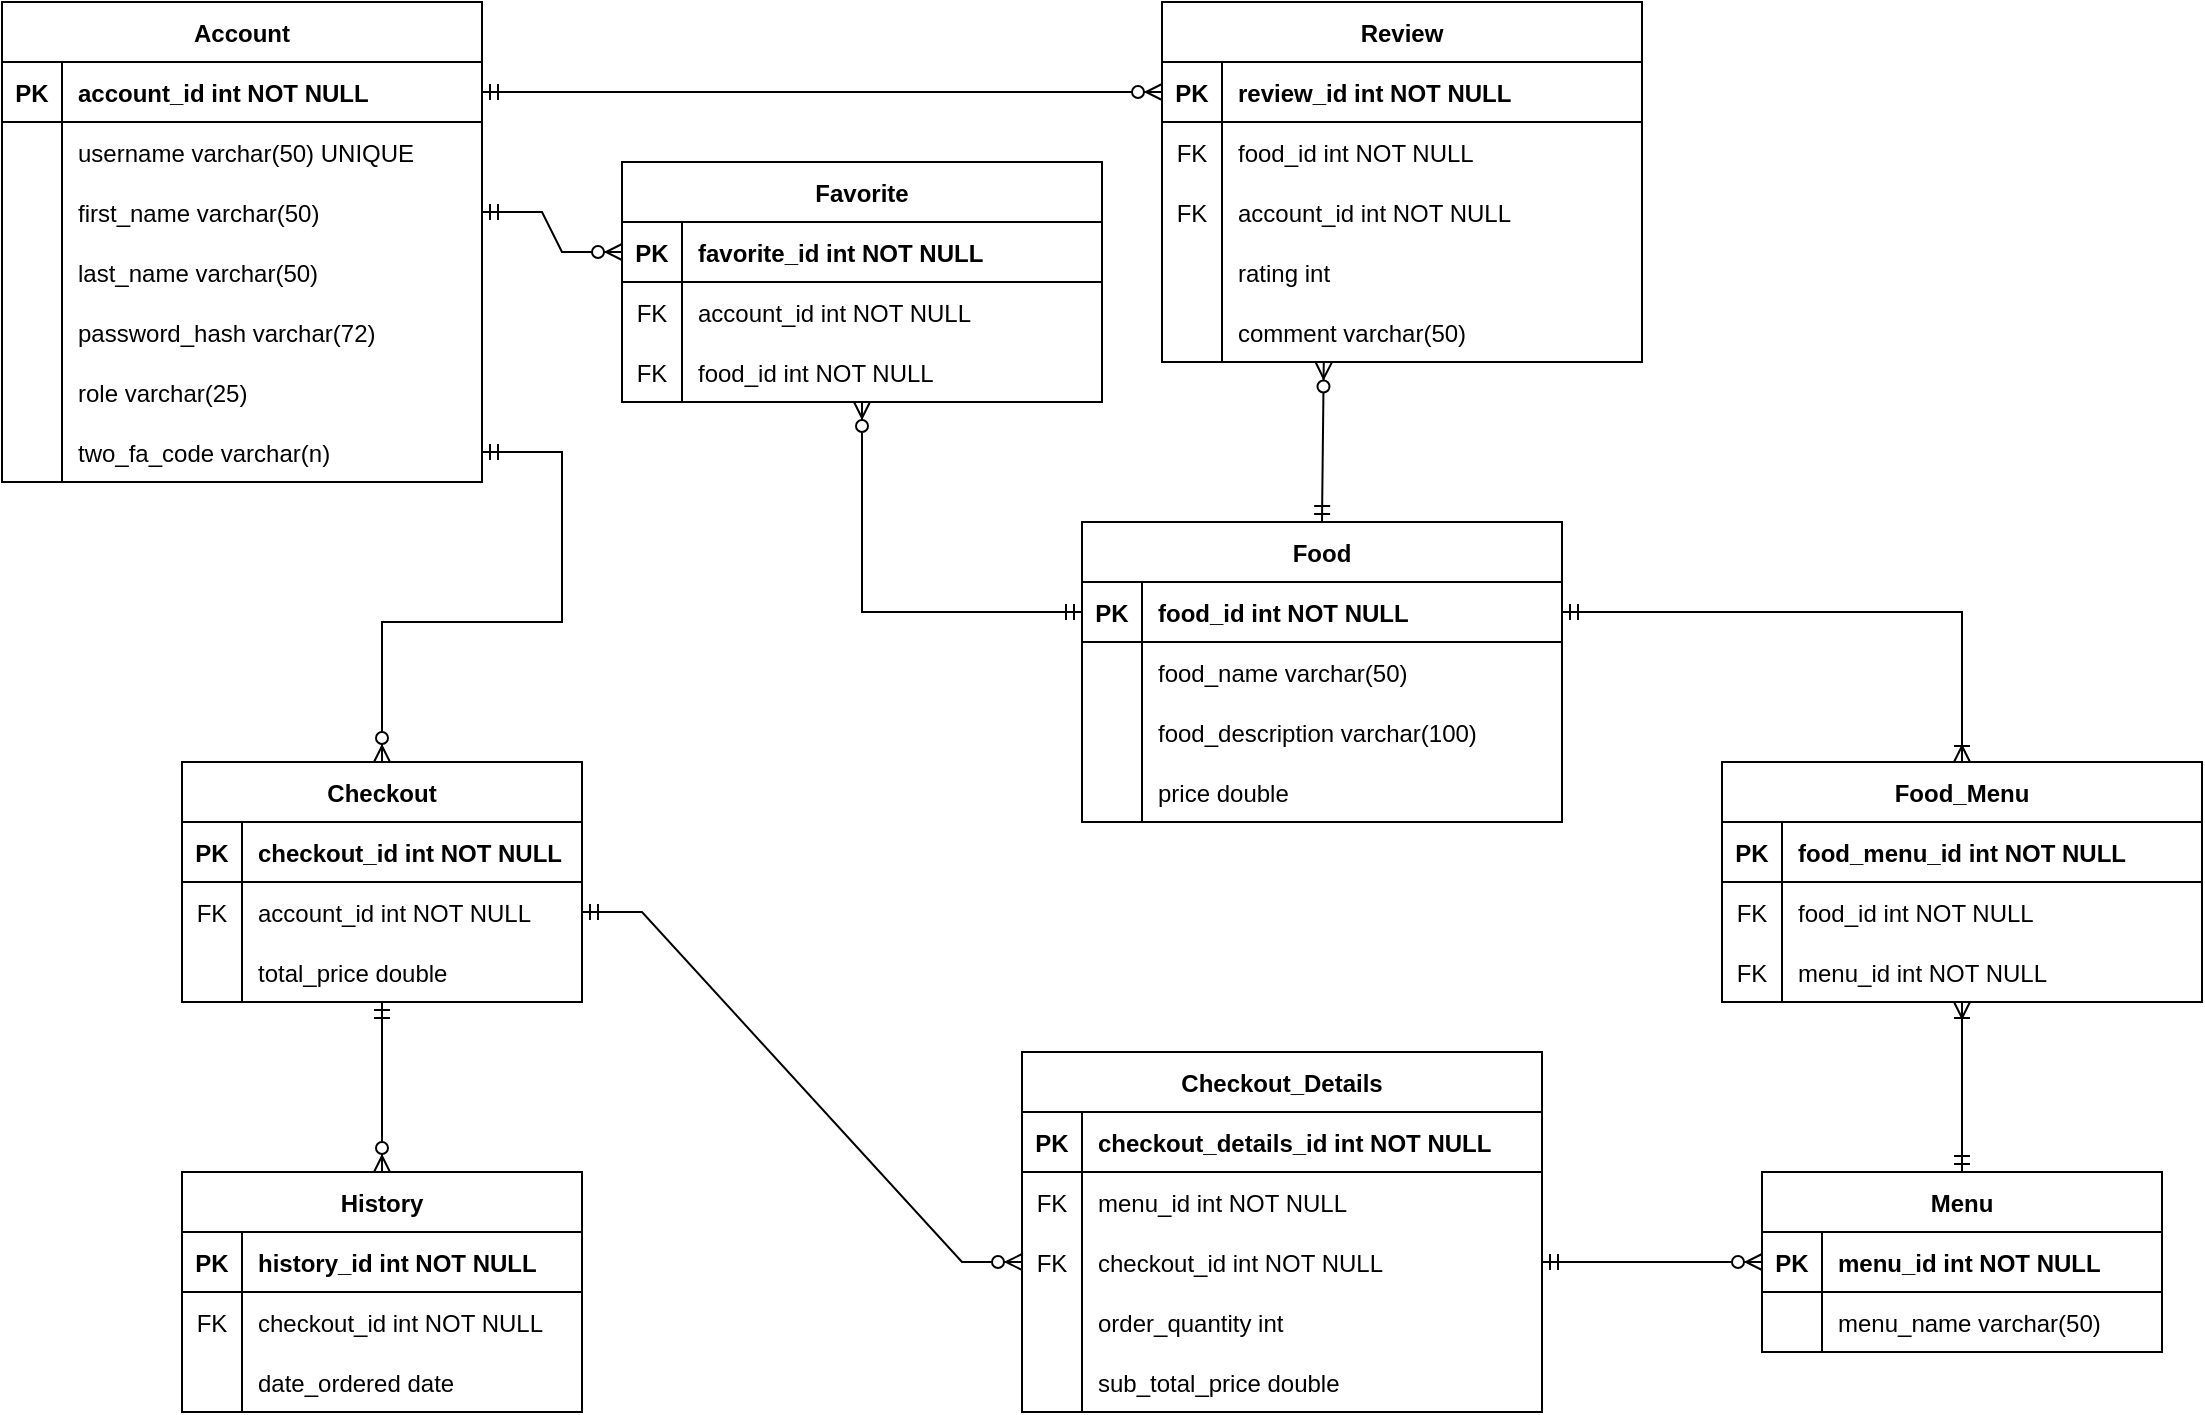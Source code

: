 <mxfile version="20.5.3" type="device"><diagram id="R2lEEEUBdFMjLlhIrx00" name="Page-1"><mxGraphModel dx="818" dy="405" grid="1" gridSize="10" guides="1" tooltips="1" connect="1" arrows="1" fold="1" page="1" pageScale="1" pageWidth="850" pageHeight="1100" math="0" shadow="0" extFonts="Permanent Marker^https://fonts.googleapis.com/css?family=Permanent+Marker"><root><mxCell id="0"/><mxCell id="1" parent="0"/><mxCell id="YbYErxFP-lbAwRTRy43z-1" value="Account" style="shape=table;startSize=30;container=1;collapsible=1;childLayout=tableLayout;fixedRows=1;rowLines=0;fontStyle=1;align=center;resizeLast=1;" parent="1" vertex="1"><mxGeometry x="60" y="100" width="240" height="240" as="geometry"/></mxCell><mxCell id="YbYErxFP-lbAwRTRy43z-2" value="" style="shape=tableRow;horizontal=0;startSize=0;swimlaneHead=0;swimlaneBody=0;fillColor=none;collapsible=0;dropTarget=0;points=[[0,0.5],[1,0.5]];portConstraint=eastwest;top=0;left=0;right=0;bottom=1;" parent="YbYErxFP-lbAwRTRy43z-1" vertex="1"><mxGeometry y="30" width="240" height="30" as="geometry"/></mxCell><mxCell id="YbYErxFP-lbAwRTRy43z-3" value="PK" style="shape=partialRectangle;connectable=0;fillColor=none;top=0;left=0;bottom=0;right=0;fontStyle=1;overflow=hidden;" parent="YbYErxFP-lbAwRTRy43z-2" vertex="1"><mxGeometry width="30" height="30" as="geometry"><mxRectangle width="30" height="30" as="alternateBounds"/></mxGeometry></mxCell><mxCell id="YbYErxFP-lbAwRTRy43z-4" value="account_id int NOT NULL" style="shape=partialRectangle;connectable=0;fillColor=none;top=0;left=0;bottom=0;right=0;align=left;spacingLeft=6;fontStyle=1;overflow=hidden;" parent="YbYErxFP-lbAwRTRy43z-2" vertex="1"><mxGeometry x="30" width="210" height="30" as="geometry"><mxRectangle width="210" height="30" as="alternateBounds"/></mxGeometry></mxCell><mxCell id="b9dShEdk5ULYWn5L9ucZ-7" value="" style="shape=tableRow;horizontal=0;startSize=0;swimlaneHead=0;swimlaneBody=0;fillColor=none;collapsible=0;dropTarget=0;points=[[0,0.5],[1,0.5]];portConstraint=eastwest;top=0;left=0;right=0;bottom=0;" parent="YbYErxFP-lbAwRTRy43z-1" vertex="1"><mxGeometry y="60" width="240" height="30" as="geometry"/></mxCell><mxCell id="b9dShEdk5ULYWn5L9ucZ-8" value="" style="shape=partialRectangle;connectable=0;fillColor=none;top=0;left=0;bottom=0;right=0;editable=1;overflow=hidden;" parent="b9dShEdk5ULYWn5L9ucZ-7" vertex="1"><mxGeometry width="30" height="30" as="geometry"><mxRectangle width="30" height="30" as="alternateBounds"/></mxGeometry></mxCell><mxCell id="b9dShEdk5ULYWn5L9ucZ-9" value="username varchar(50) UNIQUE" style="shape=partialRectangle;connectable=0;fillColor=none;top=0;left=0;bottom=0;right=0;align=left;spacingLeft=6;overflow=hidden;" parent="b9dShEdk5ULYWn5L9ucZ-7" vertex="1"><mxGeometry x="30" width="210" height="30" as="geometry"><mxRectangle width="210" height="30" as="alternateBounds"/></mxGeometry></mxCell><mxCell id="YbYErxFP-lbAwRTRy43z-5" value="" style="shape=tableRow;horizontal=0;startSize=0;swimlaneHead=0;swimlaneBody=0;fillColor=none;collapsible=0;dropTarget=0;points=[[0,0.5],[1,0.5]];portConstraint=eastwest;top=0;left=0;right=0;bottom=0;" parent="YbYErxFP-lbAwRTRy43z-1" vertex="1"><mxGeometry y="90" width="240" height="30" as="geometry"/></mxCell><mxCell id="YbYErxFP-lbAwRTRy43z-6" value="" style="shape=partialRectangle;connectable=0;fillColor=none;top=0;left=0;bottom=0;right=0;editable=1;overflow=hidden;" parent="YbYErxFP-lbAwRTRy43z-5" vertex="1"><mxGeometry width="30" height="30" as="geometry"><mxRectangle width="30" height="30" as="alternateBounds"/></mxGeometry></mxCell><mxCell id="YbYErxFP-lbAwRTRy43z-7" value="first_name varchar(50)" style="shape=partialRectangle;connectable=0;fillColor=none;top=0;left=0;bottom=0;right=0;align=left;spacingLeft=6;overflow=hidden;" parent="YbYErxFP-lbAwRTRy43z-5" vertex="1"><mxGeometry x="30" width="210" height="30" as="geometry"><mxRectangle width="210" height="30" as="alternateBounds"/></mxGeometry></mxCell><mxCell id="YbYErxFP-lbAwRTRy43z-8" value="" style="shape=tableRow;horizontal=0;startSize=0;swimlaneHead=0;swimlaneBody=0;fillColor=none;collapsible=0;dropTarget=0;points=[[0,0.5],[1,0.5]];portConstraint=eastwest;top=0;left=0;right=0;bottom=0;" parent="YbYErxFP-lbAwRTRy43z-1" vertex="1"><mxGeometry y="120" width="240" height="30" as="geometry"/></mxCell><mxCell id="YbYErxFP-lbAwRTRy43z-9" value="" style="shape=partialRectangle;connectable=0;fillColor=none;top=0;left=0;bottom=0;right=0;editable=1;overflow=hidden;" parent="YbYErxFP-lbAwRTRy43z-8" vertex="1"><mxGeometry width="30" height="30" as="geometry"><mxRectangle width="30" height="30" as="alternateBounds"/></mxGeometry></mxCell><mxCell id="YbYErxFP-lbAwRTRy43z-10" value="last_name varchar(50)" style="shape=partialRectangle;connectable=0;fillColor=none;top=0;left=0;bottom=0;right=0;align=left;spacingLeft=6;overflow=hidden;" parent="YbYErxFP-lbAwRTRy43z-8" vertex="1"><mxGeometry x="30" width="210" height="30" as="geometry"><mxRectangle width="210" height="30" as="alternateBounds"/></mxGeometry></mxCell><mxCell id="YbYErxFP-lbAwRTRy43z-11" value="" style="shape=tableRow;horizontal=0;startSize=0;swimlaneHead=0;swimlaneBody=0;fillColor=none;collapsible=0;dropTarget=0;points=[[0,0.5],[1,0.5]];portConstraint=eastwest;top=0;left=0;right=0;bottom=0;" parent="YbYErxFP-lbAwRTRy43z-1" vertex="1"><mxGeometry y="150" width="240" height="30" as="geometry"/></mxCell><mxCell id="YbYErxFP-lbAwRTRy43z-12" value="" style="shape=partialRectangle;connectable=0;fillColor=none;top=0;left=0;bottom=0;right=0;editable=1;overflow=hidden;" parent="YbYErxFP-lbAwRTRy43z-11" vertex="1"><mxGeometry width="30" height="30" as="geometry"><mxRectangle width="30" height="30" as="alternateBounds"/></mxGeometry></mxCell><mxCell id="YbYErxFP-lbAwRTRy43z-13" value="password_hash varchar(72)" style="shape=partialRectangle;connectable=0;fillColor=none;top=0;left=0;bottom=0;right=0;align=left;spacingLeft=6;overflow=hidden;" parent="YbYErxFP-lbAwRTRy43z-11" vertex="1"><mxGeometry x="30" width="210" height="30" as="geometry"><mxRectangle width="210" height="30" as="alternateBounds"/></mxGeometry></mxCell><mxCell id="b9dShEdk5ULYWn5L9ucZ-46" value="" style="shape=tableRow;horizontal=0;startSize=0;swimlaneHead=0;swimlaneBody=0;fillColor=none;collapsible=0;dropTarget=0;points=[[0,0.5],[1,0.5]];portConstraint=eastwest;top=0;left=0;right=0;bottom=0;" parent="YbYErxFP-lbAwRTRy43z-1" vertex="1"><mxGeometry y="180" width="240" height="30" as="geometry"/></mxCell><mxCell id="b9dShEdk5ULYWn5L9ucZ-47" value="" style="shape=partialRectangle;connectable=0;fillColor=none;top=0;left=0;bottom=0;right=0;editable=1;overflow=hidden;" parent="b9dShEdk5ULYWn5L9ucZ-46" vertex="1"><mxGeometry width="30" height="30" as="geometry"><mxRectangle width="30" height="30" as="alternateBounds"/></mxGeometry></mxCell><mxCell id="b9dShEdk5ULYWn5L9ucZ-48" value="role varchar(25)" style="shape=partialRectangle;connectable=0;fillColor=none;top=0;left=0;bottom=0;right=0;align=left;spacingLeft=6;overflow=hidden;" parent="b9dShEdk5ULYWn5L9ucZ-46" vertex="1"><mxGeometry x="30" width="210" height="30" as="geometry"><mxRectangle width="210" height="30" as="alternateBounds"/></mxGeometry></mxCell><mxCell id="b9dShEdk5ULYWn5L9ucZ-101" value="" style="shape=tableRow;horizontal=0;startSize=0;swimlaneHead=0;swimlaneBody=0;fillColor=none;collapsible=0;dropTarget=0;points=[[0,0.5],[1,0.5]];portConstraint=eastwest;top=0;left=0;right=0;bottom=0;" parent="YbYErxFP-lbAwRTRy43z-1" vertex="1"><mxGeometry y="210" width="240" height="30" as="geometry"/></mxCell><mxCell id="b9dShEdk5ULYWn5L9ucZ-102" value="" style="shape=partialRectangle;connectable=0;fillColor=none;top=0;left=0;bottom=0;right=0;editable=1;overflow=hidden;" parent="b9dShEdk5ULYWn5L9ucZ-101" vertex="1"><mxGeometry width="30" height="30" as="geometry"><mxRectangle width="30" height="30" as="alternateBounds"/></mxGeometry></mxCell><mxCell id="b9dShEdk5ULYWn5L9ucZ-103" value="two_fa_code varchar(n)" style="shape=partialRectangle;connectable=0;fillColor=none;top=0;left=0;bottom=0;right=0;align=left;spacingLeft=6;overflow=hidden;" parent="b9dShEdk5ULYWn5L9ucZ-101" vertex="1"><mxGeometry x="30" width="210" height="30" as="geometry"><mxRectangle width="210" height="30" as="alternateBounds"/></mxGeometry></mxCell><mxCell id="YbYErxFP-lbAwRTRy43z-30" value="Food" style="shape=table;startSize=30;container=1;collapsible=1;childLayout=tableLayout;fixedRows=1;rowLines=0;fontStyle=1;align=center;resizeLast=1;" parent="1" vertex="1"><mxGeometry x="600" y="360" width="240" height="150" as="geometry"/></mxCell><mxCell id="YbYErxFP-lbAwRTRy43z-31" value="" style="shape=tableRow;horizontal=0;startSize=0;swimlaneHead=0;swimlaneBody=0;fillColor=none;collapsible=0;dropTarget=0;points=[[0,0.5],[1,0.5]];portConstraint=eastwest;top=0;left=0;right=0;bottom=1;" parent="YbYErxFP-lbAwRTRy43z-30" vertex="1"><mxGeometry y="30" width="240" height="30" as="geometry"/></mxCell><mxCell id="YbYErxFP-lbAwRTRy43z-32" value="PK" style="shape=partialRectangle;connectable=0;fillColor=none;top=0;left=0;bottom=0;right=0;fontStyle=1;overflow=hidden;" parent="YbYErxFP-lbAwRTRy43z-31" vertex="1"><mxGeometry width="30" height="30" as="geometry"><mxRectangle width="30" height="30" as="alternateBounds"/></mxGeometry></mxCell><mxCell id="YbYErxFP-lbAwRTRy43z-33" value="food_id int NOT NULL" style="shape=partialRectangle;connectable=0;fillColor=none;top=0;left=0;bottom=0;right=0;align=left;spacingLeft=6;fontStyle=1;overflow=hidden;" parent="YbYErxFP-lbAwRTRy43z-31" vertex="1"><mxGeometry x="30" width="210" height="30" as="geometry"><mxRectangle width="210" height="30" as="alternateBounds"/></mxGeometry></mxCell><mxCell id="YbYErxFP-lbAwRTRy43z-34" value="" style="shape=tableRow;horizontal=0;startSize=0;swimlaneHead=0;swimlaneBody=0;fillColor=none;collapsible=0;dropTarget=0;points=[[0,0.5],[1,0.5]];portConstraint=eastwest;top=0;left=0;right=0;bottom=0;" parent="YbYErxFP-lbAwRTRy43z-30" vertex="1"><mxGeometry y="60" width="240" height="30" as="geometry"/></mxCell><mxCell id="YbYErxFP-lbAwRTRy43z-35" value="" style="shape=partialRectangle;connectable=0;fillColor=none;top=0;left=0;bottom=0;right=0;editable=1;overflow=hidden;" parent="YbYErxFP-lbAwRTRy43z-34" vertex="1"><mxGeometry width="30" height="30" as="geometry"><mxRectangle width="30" height="30" as="alternateBounds"/></mxGeometry></mxCell><mxCell id="YbYErxFP-lbAwRTRy43z-36" value="food_name varchar(50)" style="shape=partialRectangle;connectable=0;fillColor=none;top=0;left=0;bottom=0;right=0;align=left;spacingLeft=6;overflow=hidden;" parent="YbYErxFP-lbAwRTRy43z-34" vertex="1"><mxGeometry x="30" width="210" height="30" as="geometry"><mxRectangle width="210" height="30" as="alternateBounds"/></mxGeometry></mxCell><mxCell id="YbYErxFP-lbAwRTRy43z-37" value="" style="shape=tableRow;horizontal=0;startSize=0;swimlaneHead=0;swimlaneBody=0;fillColor=none;collapsible=0;dropTarget=0;points=[[0,0.5],[1,0.5]];portConstraint=eastwest;top=0;left=0;right=0;bottom=0;" parent="YbYErxFP-lbAwRTRy43z-30" vertex="1"><mxGeometry y="90" width="240" height="30" as="geometry"/></mxCell><mxCell id="YbYErxFP-lbAwRTRy43z-38" value="" style="shape=partialRectangle;connectable=0;fillColor=none;top=0;left=0;bottom=0;right=0;editable=1;overflow=hidden;" parent="YbYErxFP-lbAwRTRy43z-37" vertex="1"><mxGeometry width="30" height="30" as="geometry"><mxRectangle width="30" height="30" as="alternateBounds"/></mxGeometry></mxCell><mxCell id="YbYErxFP-lbAwRTRy43z-39" value="food_description varchar(100)" style="shape=partialRectangle;connectable=0;fillColor=none;top=0;left=0;bottom=0;right=0;align=left;spacingLeft=6;overflow=hidden;" parent="YbYErxFP-lbAwRTRy43z-37" vertex="1"><mxGeometry x="30" width="210" height="30" as="geometry"><mxRectangle width="210" height="30" as="alternateBounds"/></mxGeometry></mxCell><mxCell id="YbYErxFP-lbAwRTRy43z-43" value="" style="shape=tableRow;horizontal=0;startSize=0;swimlaneHead=0;swimlaneBody=0;fillColor=none;collapsible=0;dropTarget=0;points=[[0,0.5],[1,0.5]];portConstraint=eastwest;top=0;left=0;right=0;bottom=0;" parent="YbYErxFP-lbAwRTRy43z-30" vertex="1"><mxGeometry y="120" width="240" height="30" as="geometry"/></mxCell><mxCell id="YbYErxFP-lbAwRTRy43z-44" value="" style="shape=partialRectangle;connectable=0;fillColor=none;top=0;left=0;bottom=0;right=0;editable=1;overflow=hidden;" parent="YbYErxFP-lbAwRTRy43z-43" vertex="1"><mxGeometry width="30" height="30" as="geometry"><mxRectangle width="30" height="30" as="alternateBounds"/></mxGeometry></mxCell><mxCell id="YbYErxFP-lbAwRTRy43z-45" value="price double" style="shape=partialRectangle;connectable=0;fillColor=none;top=0;left=0;bottom=0;right=0;align=left;spacingLeft=6;overflow=hidden;" parent="YbYErxFP-lbAwRTRy43z-43" vertex="1"><mxGeometry x="30" width="210" height="30" as="geometry"><mxRectangle width="210" height="30" as="alternateBounds"/></mxGeometry></mxCell><mxCell id="ugY8CHYmhXiJrst5l3J7-14" value="Menu" style="shape=table;startSize=30;container=1;collapsible=1;childLayout=tableLayout;fixedRows=1;rowLines=0;fontStyle=1;align=center;resizeLast=1;" parent="1" vertex="1"><mxGeometry x="940" y="685" width="200" height="90" as="geometry"/></mxCell><mxCell id="ugY8CHYmhXiJrst5l3J7-15" value="" style="shape=tableRow;horizontal=0;startSize=0;swimlaneHead=0;swimlaneBody=0;fillColor=none;collapsible=0;dropTarget=0;points=[[0,0.5],[1,0.5]];portConstraint=eastwest;top=0;left=0;right=0;bottom=1;" parent="ugY8CHYmhXiJrst5l3J7-14" vertex="1"><mxGeometry y="30" width="200" height="30" as="geometry"/></mxCell><mxCell id="ugY8CHYmhXiJrst5l3J7-16" value="PK" style="shape=partialRectangle;connectable=0;fillColor=none;top=0;left=0;bottom=0;right=0;fontStyle=1;overflow=hidden;" parent="ugY8CHYmhXiJrst5l3J7-15" vertex="1"><mxGeometry width="30" height="30" as="geometry"><mxRectangle width="30" height="30" as="alternateBounds"/></mxGeometry></mxCell><mxCell id="ugY8CHYmhXiJrst5l3J7-17" value="menu_id int NOT NULL" style="shape=partialRectangle;connectable=0;fillColor=none;top=0;left=0;bottom=0;right=0;align=left;spacingLeft=6;fontStyle=1;overflow=hidden;" parent="ugY8CHYmhXiJrst5l3J7-15" vertex="1"><mxGeometry x="30" width="170" height="30" as="geometry"><mxRectangle width="170" height="30" as="alternateBounds"/></mxGeometry></mxCell><mxCell id="ugY8CHYmhXiJrst5l3J7-21" value="" style="shape=tableRow;horizontal=0;startSize=0;swimlaneHead=0;swimlaneBody=0;fillColor=none;collapsible=0;dropTarget=0;points=[[0,0.5],[1,0.5]];portConstraint=eastwest;top=0;left=0;right=0;bottom=0;" parent="ugY8CHYmhXiJrst5l3J7-14" vertex="1"><mxGeometry y="60" width="200" height="30" as="geometry"/></mxCell><mxCell id="ugY8CHYmhXiJrst5l3J7-22" value="" style="shape=partialRectangle;connectable=0;fillColor=none;top=0;left=0;bottom=0;right=0;editable=1;overflow=hidden;" parent="ugY8CHYmhXiJrst5l3J7-21" vertex="1"><mxGeometry width="30" height="30" as="geometry"><mxRectangle width="30" height="30" as="alternateBounds"/></mxGeometry></mxCell><mxCell id="ugY8CHYmhXiJrst5l3J7-23" value="menu_name varchar(50)" style="shape=partialRectangle;connectable=0;fillColor=none;top=0;left=0;bottom=0;right=0;align=left;spacingLeft=6;overflow=hidden;" parent="ugY8CHYmhXiJrst5l3J7-21" vertex="1"><mxGeometry x="30" width="170" height="30" as="geometry"><mxRectangle width="170" height="30" as="alternateBounds"/></mxGeometry></mxCell><mxCell id="ugY8CHYmhXiJrst5l3J7-51" value="Checkout_Details" style="shape=table;startSize=30;container=1;collapsible=1;childLayout=tableLayout;fixedRows=1;rowLines=0;fontStyle=1;align=center;resizeLast=1;" parent="1" vertex="1"><mxGeometry x="570" y="625" width="260" height="180" as="geometry"/></mxCell><mxCell id="ugY8CHYmhXiJrst5l3J7-52" value="" style="shape=tableRow;horizontal=0;startSize=0;swimlaneHead=0;swimlaneBody=0;fillColor=none;collapsible=0;dropTarget=0;points=[[0,0.5],[1,0.5]];portConstraint=eastwest;top=0;left=0;right=0;bottom=1;" parent="ugY8CHYmhXiJrst5l3J7-51" vertex="1"><mxGeometry y="30" width="260" height="30" as="geometry"/></mxCell><mxCell id="ugY8CHYmhXiJrst5l3J7-53" value="PK" style="shape=partialRectangle;connectable=0;fillColor=none;top=0;left=0;bottom=0;right=0;fontStyle=1;overflow=hidden;" parent="ugY8CHYmhXiJrst5l3J7-52" vertex="1"><mxGeometry width="30" height="30" as="geometry"><mxRectangle width="30" height="30" as="alternateBounds"/></mxGeometry></mxCell><mxCell id="ugY8CHYmhXiJrst5l3J7-54" value="checkout_details_id int NOT NULL" style="shape=partialRectangle;connectable=0;fillColor=none;top=0;left=0;bottom=0;right=0;align=left;spacingLeft=6;fontStyle=1;overflow=hidden;" parent="ugY8CHYmhXiJrst5l3J7-52" vertex="1"><mxGeometry x="30" width="230" height="30" as="geometry"><mxRectangle width="230" height="30" as="alternateBounds"/></mxGeometry></mxCell><mxCell id="ugY8CHYmhXiJrst5l3J7-55" value="" style="shape=tableRow;horizontal=0;startSize=0;swimlaneHead=0;swimlaneBody=0;fillColor=none;collapsible=0;dropTarget=0;points=[[0,0.5],[1,0.5]];portConstraint=eastwest;top=0;left=0;right=0;bottom=0;" parent="ugY8CHYmhXiJrst5l3J7-51" vertex="1"><mxGeometry y="60" width="260" height="30" as="geometry"/></mxCell><mxCell id="ugY8CHYmhXiJrst5l3J7-56" value="FK" style="shape=partialRectangle;connectable=0;fillColor=none;top=0;left=0;bottom=0;right=0;editable=1;overflow=hidden;" parent="ugY8CHYmhXiJrst5l3J7-55" vertex="1"><mxGeometry width="30" height="30" as="geometry"><mxRectangle width="30" height="30" as="alternateBounds"/></mxGeometry></mxCell><mxCell id="ugY8CHYmhXiJrst5l3J7-57" value="menu_id int NOT NULL" style="shape=partialRectangle;connectable=0;fillColor=none;top=0;left=0;bottom=0;right=0;align=left;spacingLeft=6;overflow=hidden;" parent="ugY8CHYmhXiJrst5l3J7-55" vertex="1"><mxGeometry x="30" width="230" height="30" as="geometry"><mxRectangle width="230" height="30" as="alternateBounds"/></mxGeometry></mxCell><mxCell id="b9dShEdk5ULYWn5L9ucZ-2" value="" style="shape=tableRow;horizontal=0;startSize=0;swimlaneHead=0;swimlaneBody=0;fillColor=none;collapsible=0;dropTarget=0;points=[[0,0.5],[1,0.5]];portConstraint=eastwest;top=0;left=0;right=0;bottom=0;" parent="ugY8CHYmhXiJrst5l3J7-51" vertex="1"><mxGeometry y="90" width="260" height="30" as="geometry"/></mxCell><mxCell id="b9dShEdk5ULYWn5L9ucZ-3" value="FK" style="shape=partialRectangle;connectable=0;fillColor=none;top=0;left=0;bottom=0;right=0;editable=1;overflow=hidden;" parent="b9dShEdk5ULYWn5L9ucZ-2" vertex="1"><mxGeometry width="30" height="30" as="geometry"><mxRectangle width="30" height="30" as="alternateBounds"/></mxGeometry></mxCell><mxCell id="b9dShEdk5ULYWn5L9ucZ-4" value="checkout_id int NOT NULL" style="shape=partialRectangle;connectable=0;fillColor=none;top=0;left=0;bottom=0;right=0;align=left;spacingLeft=6;overflow=hidden;" parent="b9dShEdk5ULYWn5L9ucZ-2" vertex="1"><mxGeometry x="30" width="230" height="30" as="geometry"><mxRectangle width="230" height="30" as="alternateBounds"/></mxGeometry></mxCell><mxCell id="ugY8CHYmhXiJrst5l3J7-58" value="" style="shape=tableRow;horizontal=0;startSize=0;swimlaneHead=0;swimlaneBody=0;fillColor=none;collapsible=0;dropTarget=0;points=[[0,0.5],[1,0.5]];portConstraint=eastwest;top=0;left=0;right=0;bottom=0;" parent="ugY8CHYmhXiJrst5l3J7-51" vertex="1"><mxGeometry y="120" width="260" height="30" as="geometry"/></mxCell><mxCell id="ugY8CHYmhXiJrst5l3J7-59" value="" style="shape=partialRectangle;connectable=0;fillColor=none;top=0;left=0;bottom=0;right=0;editable=1;overflow=hidden;" parent="ugY8CHYmhXiJrst5l3J7-58" vertex="1"><mxGeometry width="30" height="30" as="geometry"><mxRectangle width="30" height="30" as="alternateBounds"/></mxGeometry></mxCell><mxCell id="ugY8CHYmhXiJrst5l3J7-60" value="order_quantity int" style="shape=partialRectangle;connectable=0;fillColor=none;top=0;left=0;bottom=0;right=0;align=left;spacingLeft=6;overflow=hidden;" parent="ugY8CHYmhXiJrst5l3J7-58" vertex="1"><mxGeometry x="30" width="230" height="30" as="geometry"><mxRectangle width="230" height="30" as="alternateBounds"/></mxGeometry></mxCell><mxCell id="9MceREybNH572keUIVft-12" value="" style="shape=tableRow;horizontal=0;startSize=0;swimlaneHead=0;swimlaneBody=0;fillColor=none;collapsible=0;dropTarget=0;points=[[0,0.5],[1,0.5]];portConstraint=eastwest;top=0;left=0;right=0;bottom=0;" parent="ugY8CHYmhXiJrst5l3J7-51" vertex="1"><mxGeometry y="150" width="260" height="30" as="geometry"/></mxCell><mxCell id="9MceREybNH572keUIVft-13" value="" style="shape=partialRectangle;connectable=0;fillColor=none;top=0;left=0;bottom=0;right=0;editable=1;overflow=hidden;" parent="9MceREybNH572keUIVft-12" vertex="1"><mxGeometry width="30" height="30" as="geometry"><mxRectangle width="30" height="30" as="alternateBounds"/></mxGeometry></mxCell><mxCell id="9MceREybNH572keUIVft-14" value="sub_total_price double" style="shape=partialRectangle;connectable=0;fillColor=none;top=0;left=0;bottom=0;right=0;align=left;spacingLeft=6;overflow=hidden;" parent="9MceREybNH572keUIVft-12" vertex="1"><mxGeometry x="30" width="230" height="30" as="geometry"><mxRectangle width="230" height="30" as="alternateBounds"/></mxGeometry></mxCell><mxCell id="9MceREybNH572keUIVft-1" value="Checkout" style="shape=table;startSize=30;container=1;collapsible=1;childLayout=tableLayout;fixedRows=1;rowLines=0;fontStyle=1;align=center;resizeLast=1;" parent="1" vertex="1"><mxGeometry x="150" y="480" width="200" height="120" as="geometry"/></mxCell><mxCell id="9MceREybNH572keUIVft-2" value="" style="shape=tableRow;horizontal=0;startSize=0;swimlaneHead=0;swimlaneBody=0;fillColor=none;collapsible=0;dropTarget=0;points=[[0,0.5],[1,0.5]];portConstraint=eastwest;top=0;left=0;right=0;bottom=1;" parent="9MceREybNH572keUIVft-1" vertex="1"><mxGeometry y="30" width="200" height="30" as="geometry"/></mxCell><mxCell id="9MceREybNH572keUIVft-3" value="PK" style="shape=partialRectangle;connectable=0;fillColor=none;top=0;left=0;bottom=0;right=0;fontStyle=1;overflow=hidden;" parent="9MceREybNH572keUIVft-2" vertex="1"><mxGeometry width="30" height="30" as="geometry"><mxRectangle width="30" height="30" as="alternateBounds"/></mxGeometry></mxCell><mxCell id="9MceREybNH572keUIVft-4" value="checkout_id int NOT NULL" style="shape=partialRectangle;connectable=0;fillColor=none;top=0;left=0;bottom=0;right=0;align=left;spacingLeft=6;fontStyle=1;overflow=hidden;" parent="9MceREybNH572keUIVft-2" vertex="1"><mxGeometry x="30" width="170" height="30" as="geometry"><mxRectangle width="170" height="30" as="alternateBounds"/></mxGeometry></mxCell><mxCell id="0GHwxbg_NOjpdutLXq-D-7" value="" style="shape=tableRow;horizontal=0;startSize=0;swimlaneHead=0;swimlaneBody=0;fillColor=none;collapsible=0;dropTarget=0;points=[[0,0.5],[1,0.5]];portConstraint=eastwest;top=0;left=0;right=0;bottom=0;" parent="9MceREybNH572keUIVft-1" vertex="1"><mxGeometry y="60" width="200" height="30" as="geometry"/></mxCell><mxCell id="0GHwxbg_NOjpdutLXq-D-8" value="FK" style="shape=partialRectangle;connectable=0;fillColor=none;top=0;left=0;bottom=0;right=0;editable=1;overflow=hidden;" parent="0GHwxbg_NOjpdutLXq-D-7" vertex="1"><mxGeometry width="30" height="30" as="geometry"><mxRectangle width="30" height="30" as="alternateBounds"/></mxGeometry></mxCell><mxCell id="0GHwxbg_NOjpdutLXq-D-9" value="account_id int NOT NULL" style="shape=partialRectangle;connectable=0;fillColor=none;top=0;left=0;bottom=0;right=0;align=left;spacingLeft=6;overflow=hidden;" parent="0GHwxbg_NOjpdutLXq-D-7" vertex="1"><mxGeometry x="30" width="170" height="30" as="geometry"><mxRectangle width="170" height="30" as="alternateBounds"/></mxGeometry></mxCell><mxCell id="9MceREybNH572keUIVft-8" value="" style="shape=tableRow;horizontal=0;startSize=0;swimlaneHead=0;swimlaneBody=0;fillColor=none;collapsible=0;dropTarget=0;points=[[0,0.5],[1,0.5]];portConstraint=eastwest;top=0;left=0;right=0;bottom=0;" parent="9MceREybNH572keUIVft-1" vertex="1"><mxGeometry y="90" width="200" height="30" as="geometry"/></mxCell><mxCell id="9MceREybNH572keUIVft-9" value="" style="shape=partialRectangle;connectable=0;fillColor=none;top=0;left=0;bottom=0;right=0;editable=1;overflow=hidden;" parent="9MceREybNH572keUIVft-8" vertex="1"><mxGeometry width="30" height="30" as="geometry"><mxRectangle width="30" height="30" as="alternateBounds"/></mxGeometry></mxCell><mxCell id="9MceREybNH572keUIVft-10" value="total_price double" style="shape=partialRectangle;connectable=0;fillColor=none;top=0;left=0;bottom=0;right=0;align=left;spacingLeft=6;overflow=hidden;" parent="9MceREybNH572keUIVft-8" vertex="1"><mxGeometry x="30" width="170" height="30" as="geometry"><mxRectangle width="170" height="30" as="alternateBounds"/></mxGeometry></mxCell><mxCell id="0GHwxbg_NOjpdutLXq-D-10" value="History" style="shape=table;startSize=30;container=1;collapsible=1;childLayout=tableLayout;fixedRows=1;rowLines=0;fontStyle=1;align=center;resizeLast=1;" parent="1" vertex="1"><mxGeometry x="150" y="685" width="200" height="120" as="geometry"/></mxCell><mxCell id="0GHwxbg_NOjpdutLXq-D-11" value="" style="shape=tableRow;horizontal=0;startSize=0;swimlaneHead=0;swimlaneBody=0;fillColor=none;collapsible=0;dropTarget=0;points=[[0,0.5],[1,0.5]];portConstraint=eastwest;top=0;left=0;right=0;bottom=1;" parent="0GHwxbg_NOjpdutLXq-D-10" vertex="1"><mxGeometry y="30" width="200" height="30" as="geometry"/></mxCell><mxCell id="0GHwxbg_NOjpdutLXq-D-12" value="PK" style="shape=partialRectangle;connectable=0;fillColor=none;top=0;left=0;bottom=0;right=0;fontStyle=1;overflow=hidden;" parent="0GHwxbg_NOjpdutLXq-D-11" vertex="1"><mxGeometry width="30" height="30" as="geometry"><mxRectangle width="30" height="30" as="alternateBounds"/></mxGeometry></mxCell><mxCell id="0GHwxbg_NOjpdutLXq-D-13" value="history_id int NOT NULL" style="shape=partialRectangle;connectable=0;fillColor=none;top=0;left=0;bottom=0;right=0;align=left;spacingLeft=6;fontStyle=1;overflow=hidden;" parent="0GHwxbg_NOjpdutLXq-D-11" vertex="1"><mxGeometry x="30" width="170" height="30" as="geometry"><mxRectangle width="170" height="30" as="alternateBounds"/></mxGeometry></mxCell><mxCell id="0GHwxbg_NOjpdutLXq-D-14" value="" style="shape=tableRow;horizontal=0;startSize=0;swimlaneHead=0;swimlaneBody=0;fillColor=none;collapsible=0;dropTarget=0;points=[[0,0.5],[1,0.5]];portConstraint=eastwest;top=0;left=0;right=0;bottom=0;" parent="0GHwxbg_NOjpdutLXq-D-10" vertex="1"><mxGeometry y="60" width="200" height="30" as="geometry"/></mxCell><mxCell id="0GHwxbg_NOjpdutLXq-D-15" value="FK" style="shape=partialRectangle;connectable=0;fillColor=none;top=0;left=0;bottom=0;right=0;editable=1;overflow=hidden;" parent="0GHwxbg_NOjpdutLXq-D-14" vertex="1"><mxGeometry width="30" height="30" as="geometry"><mxRectangle width="30" height="30" as="alternateBounds"/></mxGeometry></mxCell><mxCell id="0GHwxbg_NOjpdutLXq-D-16" value="checkout_id int NOT NULL" style="shape=partialRectangle;connectable=0;fillColor=none;top=0;left=0;bottom=0;right=0;align=left;spacingLeft=6;overflow=hidden;" parent="0GHwxbg_NOjpdutLXq-D-14" vertex="1"><mxGeometry x="30" width="170" height="30" as="geometry"><mxRectangle width="170" height="30" as="alternateBounds"/></mxGeometry></mxCell><mxCell id="0GHwxbg_NOjpdutLXq-D-17" value="" style="shape=tableRow;horizontal=0;startSize=0;swimlaneHead=0;swimlaneBody=0;fillColor=none;collapsible=0;dropTarget=0;points=[[0,0.5],[1,0.5]];portConstraint=eastwest;top=0;left=0;right=0;bottom=0;" parent="0GHwxbg_NOjpdutLXq-D-10" vertex="1"><mxGeometry y="90" width="200" height="30" as="geometry"/></mxCell><mxCell id="0GHwxbg_NOjpdutLXq-D-18" value="" style="shape=partialRectangle;connectable=0;fillColor=none;top=0;left=0;bottom=0;right=0;editable=1;overflow=hidden;" parent="0GHwxbg_NOjpdutLXq-D-17" vertex="1"><mxGeometry width="30" height="30" as="geometry"><mxRectangle width="30" height="30" as="alternateBounds"/></mxGeometry></mxCell><mxCell id="0GHwxbg_NOjpdutLXq-D-19" value="date_ordered date" style="shape=partialRectangle;connectable=0;fillColor=none;top=0;left=0;bottom=0;right=0;align=left;spacingLeft=6;overflow=hidden;" parent="0GHwxbg_NOjpdutLXq-D-17" vertex="1"><mxGeometry x="30" width="170" height="30" as="geometry"><mxRectangle width="170" height="30" as="alternateBounds"/></mxGeometry></mxCell><mxCell id="0GHwxbg_NOjpdutLXq-D-26" value="" style="fontSize=12;html=1;endArrow=ERzeroToMany;startArrow=ERmandOne;rounded=0;endSize=6;targetPerimeterSpacing=0;edgeStyle=orthogonalEdgeStyle;exitX=1;exitY=0.5;exitDx=0;exitDy=0;" parent="1" source="b9dShEdk5ULYWn5L9ucZ-101" target="9MceREybNH572keUIVft-1" edge="1"><mxGeometry width="100" height="100" relative="1" as="geometry"><mxPoint x="430" y="400" as="sourcePoint"/><mxPoint x="460" y="430" as="targetPoint"/><Array as="points"><mxPoint x="340" y="325"/><mxPoint x="340" y="410"/><mxPoint x="250" y="410"/></Array></mxGeometry></mxCell><mxCell id="0GHwxbg_NOjpdutLXq-D-27" value="" style="fontSize=12;html=1;endArrow=ERzeroToMany;startArrow=ERmandOne;rounded=0;endSize=6;targetPerimeterSpacing=0;entryX=0.5;entryY=0;entryDx=0;entryDy=0;" parent="1" source="9MceREybNH572keUIVft-8" target="0GHwxbg_NOjpdutLXq-D-10" edge="1"><mxGeometry width="100" height="100" relative="1" as="geometry"><mxPoint x="290" y="460" as="sourcePoint"/><mxPoint x="270" y="520" as="targetPoint"/></mxGeometry></mxCell><mxCell id="b9dShEdk5ULYWn5L9ucZ-5" value="" style="edgeStyle=entityRelationEdgeStyle;fontSize=12;html=1;endArrow=ERzeroToMany;startArrow=ERmandOne;rounded=0;exitX=1;exitY=0.5;exitDx=0;exitDy=0;entryX=0;entryY=0.5;entryDx=0;entryDy=0;" parent="1" source="0GHwxbg_NOjpdutLXq-D-7" target="b9dShEdk5ULYWn5L9ucZ-2" edge="1"><mxGeometry width="100" height="100" relative="1" as="geometry"><mxPoint x="80" y="790" as="sourcePoint"/><mxPoint x="550" y="630" as="targetPoint"/></mxGeometry></mxCell><mxCell id="b9dShEdk5ULYWn5L9ucZ-6" value="" style="fontSize=12;html=1;endArrow=ERzeroToMany;startArrow=ERmandOne;rounded=0;entryX=0;entryY=0.5;entryDx=0;entryDy=0;exitX=1;exitY=0.5;exitDx=0;exitDy=0;" parent="1" source="b9dShEdk5ULYWn5L9ucZ-2" target="ugY8CHYmhXiJrst5l3J7-15" edge="1"><mxGeometry width="100" height="100" relative="1" as="geometry"><mxPoint x="840" y="730" as="sourcePoint"/><mxPoint x="840" y="610" as="targetPoint"/></mxGeometry></mxCell><mxCell id="b9dShEdk5ULYWn5L9ucZ-57" value="Favorite" style="shape=table;startSize=30;container=1;collapsible=1;childLayout=tableLayout;fixedRows=1;rowLines=0;fontStyle=1;align=center;resizeLast=1;" parent="1" vertex="1"><mxGeometry x="370" y="180" width="240" height="120" as="geometry"/></mxCell><mxCell id="b9dShEdk5ULYWn5L9ucZ-58" value="" style="shape=tableRow;horizontal=0;startSize=0;swimlaneHead=0;swimlaneBody=0;fillColor=none;collapsible=0;dropTarget=0;points=[[0,0.5],[1,0.5]];portConstraint=eastwest;top=0;left=0;right=0;bottom=1;" parent="b9dShEdk5ULYWn5L9ucZ-57" vertex="1"><mxGeometry y="30" width="240" height="30" as="geometry"/></mxCell><mxCell id="b9dShEdk5ULYWn5L9ucZ-59" value="PK" style="shape=partialRectangle;connectable=0;fillColor=none;top=0;left=0;bottom=0;right=0;fontStyle=1;overflow=hidden;" parent="b9dShEdk5ULYWn5L9ucZ-58" vertex="1"><mxGeometry width="30" height="30" as="geometry"><mxRectangle width="30" height="30" as="alternateBounds"/></mxGeometry></mxCell><mxCell id="b9dShEdk5ULYWn5L9ucZ-60" value="favorite_id int NOT NULL" style="shape=partialRectangle;connectable=0;fillColor=none;top=0;left=0;bottom=0;right=0;align=left;spacingLeft=6;fontStyle=1;overflow=hidden;" parent="b9dShEdk5ULYWn5L9ucZ-58" vertex="1"><mxGeometry x="30" width="210" height="30" as="geometry"><mxRectangle width="210" height="30" as="alternateBounds"/></mxGeometry></mxCell><mxCell id="b9dShEdk5ULYWn5L9ucZ-61" value="" style="shape=tableRow;horizontal=0;startSize=0;swimlaneHead=0;swimlaneBody=0;fillColor=none;collapsible=0;dropTarget=0;points=[[0,0.5],[1,0.5]];portConstraint=eastwest;top=0;left=0;right=0;bottom=0;" parent="b9dShEdk5ULYWn5L9ucZ-57" vertex="1"><mxGeometry y="60" width="240" height="30" as="geometry"/></mxCell><mxCell id="b9dShEdk5ULYWn5L9ucZ-62" value="FK" style="shape=partialRectangle;connectable=0;fillColor=none;top=0;left=0;bottom=0;right=0;editable=1;overflow=hidden;" parent="b9dShEdk5ULYWn5L9ucZ-61" vertex="1"><mxGeometry width="30" height="30" as="geometry"><mxRectangle width="30" height="30" as="alternateBounds"/></mxGeometry></mxCell><mxCell id="b9dShEdk5ULYWn5L9ucZ-63" value="account_id int NOT NULL" style="shape=partialRectangle;connectable=0;fillColor=none;top=0;left=0;bottom=0;right=0;align=left;spacingLeft=6;overflow=hidden;" parent="b9dShEdk5ULYWn5L9ucZ-61" vertex="1"><mxGeometry x="30" width="210" height="30" as="geometry"><mxRectangle width="210" height="30" as="alternateBounds"/></mxGeometry></mxCell><mxCell id="b9dShEdk5ULYWn5L9ucZ-64" value="" style="shape=tableRow;horizontal=0;startSize=0;swimlaneHead=0;swimlaneBody=0;fillColor=none;collapsible=0;dropTarget=0;points=[[0,0.5],[1,0.5]];portConstraint=eastwest;top=0;left=0;right=0;bottom=0;" parent="b9dShEdk5ULYWn5L9ucZ-57" vertex="1"><mxGeometry y="90" width="240" height="30" as="geometry"/></mxCell><mxCell id="b9dShEdk5ULYWn5L9ucZ-65" value="FK" style="shape=partialRectangle;connectable=0;fillColor=none;top=0;left=0;bottom=0;right=0;editable=1;overflow=hidden;" parent="b9dShEdk5ULYWn5L9ucZ-64" vertex="1"><mxGeometry width="30" height="30" as="geometry"><mxRectangle width="30" height="30" as="alternateBounds"/></mxGeometry></mxCell><mxCell id="b9dShEdk5ULYWn5L9ucZ-66" value="food_id int NOT NULL" style="shape=partialRectangle;connectable=0;fillColor=none;top=0;left=0;bottom=0;right=0;align=left;spacingLeft=6;overflow=hidden;" parent="b9dShEdk5ULYWn5L9ucZ-64" vertex="1"><mxGeometry x="30" width="210" height="30" as="geometry"><mxRectangle width="210" height="30" as="alternateBounds"/></mxGeometry></mxCell><mxCell id="b9dShEdk5ULYWn5L9ucZ-81" value="" style="edgeStyle=entityRelationEdgeStyle;fontSize=12;html=1;endArrow=ERzeroToMany;startArrow=ERmandOne;rounded=0;endSize=6;targetPerimeterSpacing=0;exitX=1;exitY=0.5;exitDx=0;exitDy=0;entryX=0;entryY=0.5;entryDx=0;entryDy=0;" parent="1" source="YbYErxFP-lbAwRTRy43z-5" target="b9dShEdk5ULYWn5L9ucZ-58" edge="1"><mxGeometry width="100" height="100" relative="1" as="geometry"><mxPoint x="450" y="120" as="sourcePoint"/><mxPoint x="370" y="120" as="targetPoint"/></mxGeometry></mxCell><mxCell id="b9dShEdk5ULYWn5L9ucZ-84" value="" style="fontSize=12;html=1;endArrow=ERzeroToMany;startArrow=ERmandOne;rounded=0;endSize=6;targetPerimeterSpacing=0;exitX=0;exitY=0.5;exitDx=0;exitDy=0;" parent="1" source="YbYErxFP-lbAwRTRy43z-31" target="b9dShEdk5ULYWn5L9ucZ-64" edge="1"><mxGeometry width="100" height="100" relative="1" as="geometry"><mxPoint x="450" y="360" as="sourcePoint"/><mxPoint x="600" y="400" as="targetPoint"/><Array as="points"><mxPoint x="490" y="405"/></Array></mxGeometry></mxCell><mxCell id="b9dShEdk5ULYWn5L9ucZ-85" value="Review" style="shape=table;startSize=30;container=1;collapsible=1;childLayout=tableLayout;fixedRows=1;rowLines=0;fontStyle=1;align=center;resizeLast=1;" parent="1" vertex="1"><mxGeometry x="640" y="100" width="240" height="180" as="geometry"/></mxCell><mxCell id="b9dShEdk5ULYWn5L9ucZ-86" value="" style="shape=tableRow;horizontal=0;startSize=0;swimlaneHead=0;swimlaneBody=0;fillColor=none;collapsible=0;dropTarget=0;points=[[0,0.5],[1,0.5]];portConstraint=eastwest;top=0;left=0;right=0;bottom=1;" parent="b9dShEdk5ULYWn5L9ucZ-85" vertex="1"><mxGeometry y="30" width="240" height="30" as="geometry"/></mxCell><mxCell id="b9dShEdk5ULYWn5L9ucZ-87" value="PK" style="shape=partialRectangle;connectable=0;fillColor=none;top=0;left=0;bottom=0;right=0;fontStyle=1;overflow=hidden;" parent="b9dShEdk5ULYWn5L9ucZ-86" vertex="1"><mxGeometry width="30" height="30" as="geometry"><mxRectangle width="30" height="30" as="alternateBounds"/></mxGeometry></mxCell><mxCell id="b9dShEdk5ULYWn5L9ucZ-88" value="review_id int NOT NULL" style="shape=partialRectangle;connectable=0;fillColor=none;top=0;left=0;bottom=0;right=0;align=left;spacingLeft=6;fontStyle=1;overflow=hidden;" parent="b9dShEdk5ULYWn5L9ucZ-86" vertex="1"><mxGeometry x="30" width="210" height="30" as="geometry"><mxRectangle width="210" height="30" as="alternateBounds"/></mxGeometry></mxCell><mxCell id="HXPQgFUu9YEGomlHQIEX-1" value="" style="shape=tableRow;horizontal=0;startSize=0;swimlaneHead=0;swimlaneBody=0;fillColor=none;collapsible=0;dropTarget=0;points=[[0,0.5],[1,0.5]];portConstraint=eastwest;top=0;left=0;right=0;bottom=0;" parent="b9dShEdk5ULYWn5L9ucZ-85" vertex="1"><mxGeometry y="60" width="240" height="30" as="geometry"/></mxCell><mxCell id="HXPQgFUu9YEGomlHQIEX-2" value="FK" style="shape=partialRectangle;connectable=0;fillColor=none;top=0;left=0;bottom=0;right=0;editable=1;overflow=hidden;" parent="HXPQgFUu9YEGomlHQIEX-1" vertex="1"><mxGeometry width="30" height="30" as="geometry"><mxRectangle width="30" height="30" as="alternateBounds"/></mxGeometry></mxCell><mxCell id="HXPQgFUu9YEGomlHQIEX-3" value="food_id int NOT NULL" style="shape=partialRectangle;connectable=0;fillColor=none;top=0;left=0;bottom=0;right=0;align=left;spacingLeft=6;overflow=hidden;" parent="HXPQgFUu9YEGomlHQIEX-1" vertex="1"><mxGeometry x="30" width="210" height="30" as="geometry"><mxRectangle width="210" height="30" as="alternateBounds"/></mxGeometry></mxCell><mxCell id="b9dShEdk5ULYWn5L9ucZ-89" value="" style="shape=tableRow;horizontal=0;startSize=0;swimlaneHead=0;swimlaneBody=0;fillColor=none;collapsible=0;dropTarget=0;points=[[0,0.5],[1,0.5]];portConstraint=eastwest;top=0;left=0;right=0;bottom=0;" parent="b9dShEdk5ULYWn5L9ucZ-85" vertex="1"><mxGeometry y="90" width="240" height="30" as="geometry"/></mxCell><mxCell id="b9dShEdk5ULYWn5L9ucZ-90" value="FK" style="shape=partialRectangle;connectable=0;fillColor=none;top=0;left=0;bottom=0;right=0;editable=1;overflow=hidden;" parent="b9dShEdk5ULYWn5L9ucZ-89" vertex="1"><mxGeometry width="30" height="30" as="geometry"><mxRectangle width="30" height="30" as="alternateBounds"/></mxGeometry></mxCell><mxCell id="b9dShEdk5ULYWn5L9ucZ-91" value="account_id int NOT NULL" style="shape=partialRectangle;connectable=0;fillColor=none;top=0;left=0;bottom=0;right=0;align=left;spacingLeft=6;overflow=hidden;" parent="b9dShEdk5ULYWn5L9ucZ-89" vertex="1"><mxGeometry x="30" width="210" height="30" as="geometry"><mxRectangle width="210" height="30" as="alternateBounds"/></mxGeometry></mxCell><mxCell id="b9dShEdk5ULYWn5L9ucZ-92" value="" style="shape=tableRow;horizontal=0;startSize=0;swimlaneHead=0;swimlaneBody=0;fillColor=none;collapsible=0;dropTarget=0;points=[[0,0.5],[1,0.5]];portConstraint=eastwest;top=0;left=0;right=0;bottom=0;" parent="b9dShEdk5ULYWn5L9ucZ-85" vertex="1"><mxGeometry y="120" width="240" height="30" as="geometry"/></mxCell><mxCell id="b9dShEdk5ULYWn5L9ucZ-93" value="" style="shape=partialRectangle;connectable=0;fillColor=none;top=0;left=0;bottom=0;right=0;editable=1;overflow=hidden;" parent="b9dShEdk5ULYWn5L9ucZ-92" vertex="1"><mxGeometry width="30" height="30" as="geometry"><mxRectangle width="30" height="30" as="alternateBounds"/></mxGeometry></mxCell><mxCell id="b9dShEdk5ULYWn5L9ucZ-94" value="rating int" style="shape=partialRectangle;connectable=0;fillColor=none;top=0;left=0;bottom=0;right=0;align=left;spacingLeft=6;overflow=hidden;" parent="b9dShEdk5ULYWn5L9ucZ-92" vertex="1"><mxGeometry x="30" width="210" height="30" as="geometry"><mxRectangle width="210" height="30" as="alternateBounds"/></mxGeometry></mxCell><mxCell id="b9dShEdk5ULYWn5L9ucZ-96" value="" style="shape=tableRow;horizontal=0;startSize=0;swimlaneHead=0;swimlaneBody=0;fillColor=none;collapsible=0;dropTarget=0;points=[[0,0.5],[1,0.5]];portConstraint=eastwest;top=0;left=0;right=0;bottom=0;" parent="b9dShEdk5ULYWn5L9ucZ-85" vertex="1"><mxGeometry y="150" width="240" height="30" as="geometry"/></mxCell><mxCell id="b9dShEdk5ULYWn5L9ucZ-97" value="" style="shape=partialRectangle;connectable=0;fillColor=none;top=0;left=0;bottom=0;right=0;editable=1;overflow=hidden;" parent="b9dShEdk5ULYWn5L9ucZ-96" vertex="1"><mxGeometry width="30" height="30" as="geometry"><mxRectangle width="30" height="30" as="alternateBounds"/></mxGeometry></mxCell><mxCell id="b9dShEdk5ULYWn5L9ucZ-98" value="comment varchar(50)" style="shape=partialRectangle;connectable=0;fillColor=none;top=0;left=0;bottom=0;right=0;align=left;spacingLeft=6;overflow=hidden;" parent="b9dShEdk5ULYWn5L9ucZ-96" vertex="1"><mxGeometry x="30" width="210" height="30" as="geometry"><mxRectangle width="210" height="30" as="alternateBounds"/></mxGeometry></mxCell><mxCell id="b9dShEdk5ULYWn5L9ucZ-99" value="" style="fontSize=12;html=1;endArrow=ERzeroToMany;startArrow=ERmandOne;rounded=0;endSize=6;targetPerimeterSpacing=0;exitX=1;exitY=0.5;exitDx=0;exitDy=0;entryX=0;entryY=0.5;entryDx=0;entryDy=0;" parent="1" source="YbYErxFP-lbAwRTRy43z-2" target="b9dShEdk5ULYWn5L9ucZ-86" edge="1"><mxGeometry width="100" height="100" relative="1" as="geometry"><mxPoint x="447.147" y="50" as="sourcePoint"/><mxPoint x="532.861" y="150" as="targetPoint"/></mxGeometry></mxCell><mxCell id="b9dShEdk5ULYWn5L9ucZ-100" value="" style="fontSize=12;html=1;endArrow=ERzeroToMany;startArrow=ERmandOne;rounded=0;endSize=6;targetPerimeterSpacing=0;exitX=0.5;exitY=0;exitDx=0;exitDy=0;entryX=0.337;entryY=1.009;entryDx=0;entryDy=0;entryPerimeter=0;" parent="1" source="YbYErxFP-lbAwRTRy43z-30" target="b9dShEdk5ULYWn5L9ucZ-96" edge="1"><mxGeometry width="100" height="100" relative="1" as="geometry"><mxPoint x="310" y="155" as="sourcePoint"/><mxPoint x="650" y="155" as="targetPoint"/></mxGeometry></mxCell><mxCell id="-9AxPpFcj8xZRVmAOZNY-1" value="Food_Menu" style="shape=table;startSize=30;container=1;collapsible=1;childLayout=tableLayout;fixedRows=1;rowLines=0;fontStyle=1;align=center;resizeLast=1;" parent="1" vertex="1"><mxGeometry x="920" y="480" width="240" height="120" as="geometry"/></mxCell><mxCell id="-9AxPpFcj8xZRVmAOZNY-2" value="" style="shape=tableRow;horizontal=0;startSize=0;swimlaneHead=0;swimlaneBody=0;fillColor=none;collapsible=0;dropTarget=0;points=[[0,0.5],[1,0.5]];portConstraint=eastwest;top=0;left=0;right=0;bottom=1;" parent="-9AxPpFcj8xZRVmAOZNY-1" vertex="1"><mxGeometry y="30" width="240" height="30" as="geometry"/></mxCell><mxCell id="-9AxPpFcj8xZRVmAOZNY-3" value="PK" style="shape=partialRectangle;connectable=0;fillColor=none;top=0;left=0;bottom=0;right=0;fontStyle=1;overflow=hidden;" parent="-9AxPpFcj8xZRVmAOZNY-2" vertex="1"><mxGeometry width="30" height="30" as="geometry"><mxRectangle width="30" height="30" as="alternateBounds"/></mxGeometry></mxCell><mxCell id="-9AxPpFcj8xZRVmAOZNY-4" value="food_menu_id int NOT NULL" style="shape=partialRectangle;connectable=0;fillColor=none;top=0;left=0;bottom=0;right=0;align=left;spacingLeft=6;fontStyle=1;overflow=hidden;" parent="-9AxPpFcj8xZRVmAOZNY-2" vertex="1"><mxGeometry x="30" width="210" height="30" as="geometry"><mxRectangle width="210" height="30" as="alternateBounds"/></mxGeometry></mxCell><mxCell id="-9AxPpFcj8xZRVmAOZNY-9" value="" style="shape=tableRow;horizontal=0;startSize=0;swimlaneHead=0;swimlaneBody=0;fillColor=none;collapsible=0;dropTarget=0;points=[[0,0.5],[1,0.5]];portConstraint=eastwest;top=0;left=0;right=0;bottom=0;" parent="-9AxPpFcj8xZRVmAOZNY-1" vertex="1"><mxGeometry y="60" width="240" height="30" as="geometry"/></mxCell><mxCell id="-9AxPpFcj8xZRVmAOZNY-10" value="FK" style="shape=partialRectangle;connectable=0;fillColor=none;top=0;left=0;bottom=0;right=0;editable=1;overflow=hidden;" parent="-9AxPpFcj8xZRVmAOZNY-9" vertex="1"><mxGeometry width="30" height="30" as="geometry"><mxRectangle width="30" height="30" as="alternateBounds"/></mxGeometry></mxCell><mxCell id="-9AxPpFcj8xZRVmAOZNY-11" value="food_id int NOT NULL" style="shape=partialRectangle;connectable=0;fillColor=none;top=0;left=0;bottom=0;right=0;align=left;spacingLeft=6;overflow=hidden;" parent="-9AxPpFcj8xZRVmAOZNY-9" vertex="1"><mxGeometry x="30" width="210" height="30" as="geometry"><mxRectangle width="210" height="30" as="alternateBounds"/></mxGeometry></mxCell><mxCell id="-9AxPpFcj8xZRVmAOZNY-5" value="" style="shape=tableRow;horizontal=0;startSize=0;swimlaneHead=0;swimlaneBody=0;fillColor=none;collapsible=0;dropTarget=0;points=[[0,0.5],[1,0.5]];portConstraint=eastwest;top=0;left=0;right=0;bottom=0;" parent="-9AxPpFcj8xZRVmAOZNY-1" vertex="1"><mxGeometry y="90" width="240" height="30" as="geometry"/></mxCell><mxCell id="-9AxPpFcj8xZRVmAOZNY-6" value="FK" style="shape=partialRectangle;connectable=0;fillColor=none;top=0;left=0;bottom=0;right=0;editable=1;overflow=hidden;" parent="-9AxPpFcj8xZRVmAOZNY-5" vertex="1"><mxGeometry width="30" height="30" as="geometry"><mxRectangle width="30" height="30" as="alternateBounds"/></mxGeometry></mxCell><mxCell id="-9AxPpFcj8xZRVmAOZNY-7" value="menu_id int NOT NULL" style="shape=partialRectangle;connectable=0;fillColor=none;top=0;left=0;bottom=0;right=0;align=left;spacingLeft=6;overflow=hidden;" parent="-9AxPpFcj8xZRVmAOZNY-5" vertex="1"><mxGeometry x="30" width="210" height="30" as="geometry"><mxRectangle width="210" height="30" as="alternateBounds"/></mxGeometry></mxCell><mxCell id="-9AxPpFcj8xZRVmAOZNY-15" value="" style="fontSize=12;html=1;endArrow=ERoneToMany;startArrow=ERmandOne;rounded=0;exitX=1;exitY=0.5;exitDx=0;exitDy=0;entryX=0.5;entryY=0;entryDx=0;entryDy=0;edgeStyle=orthogonalEdgeStyle;" parent="1" source="YbYErxFP-lbAwRTRy43z-31" target="-9AxPpFcj8xZRVmAOZNY-1" edge="1"><mxGeometry width="100" height="100" relative="1" as="geometry"><mxPoint x="880" y="450" as="sourcePoint"/><mxPoint x="990" y="430" as="targetPoint"/></mxGeometry></mxCell><mxCell id="HH8iHRieUE1EekSf27Ql-1" value="" style="fontSize=12;html=1;endArrow=ERoneToMany;startArrow=ERmandOne;rounded=0;exitX=0.5;exitY=0;exitDx=0;exitDy=0;" edge="1" parent="1" source="ugY8CHYmhXiJrst5l3J7-14" target="-9AxPpFcj8xZRVmAOZNY-5"><mxGeometry width="100" height="100" relative="1" as="geometry"><mxPoint x="870" y="630" as="sourcePoint"/><mxPoint x="970" y="530" as="targetPoint"/></mxGeometry></mxCell></root></mxGraphModel></diagram></mxfile>